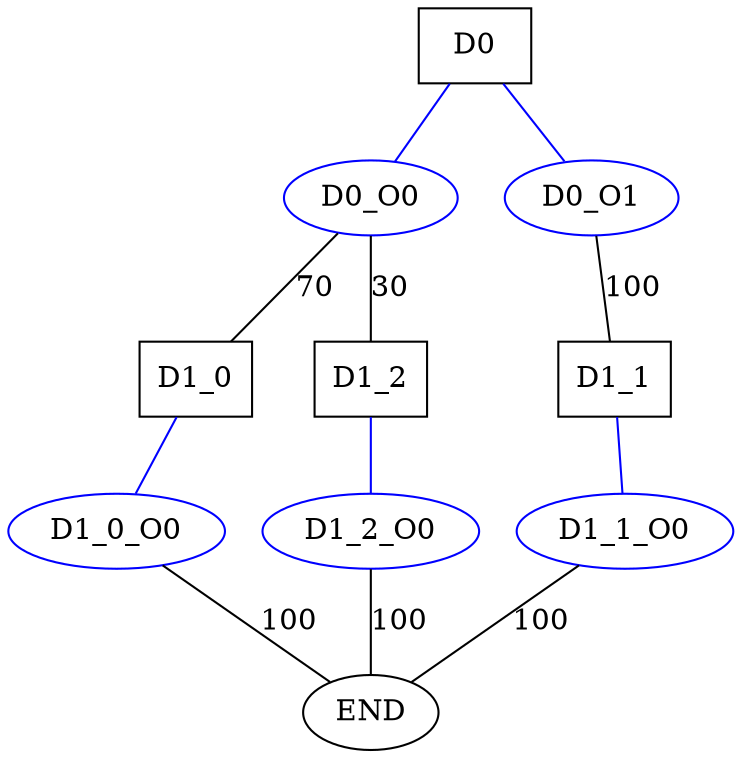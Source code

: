 graph xmltest  {
  size="40,40";
  D0 [shape=box];
  D0_O0 [color=blue];
  D0 -- D0_O0 [ color=blue ];
  D0_O0 -- D1_0 [ label="70" ];
  D0_O0 -- D1_2 [ label="30" ];
  D0_O1 [color=blue];
  D0 -- D0_O1 [ color=blue ];
  D0_O1 -- D1_1 [ label="100" ];
  D1_0 [shape=box];
  D1_0_O0 [color=blue];
  D1_0 -- D1_0_O0 [ color=blue ];
  D1_0_O0 -- END [ label="100" ];
  D1_1 [shape=box];
  D1_1_O0 [color=blue];
  D1_1 -- D1_1_O0 [ color=blue ];
  D1_1_O0 -- END [ label="100" ];
  D1_2 [shape=box];
  D1_2_O0 [color=blue];
  D1_2 -- D1_2_O0 [ color=blue ];
  D1_2_O0 -- END [ label="100" ];
}
